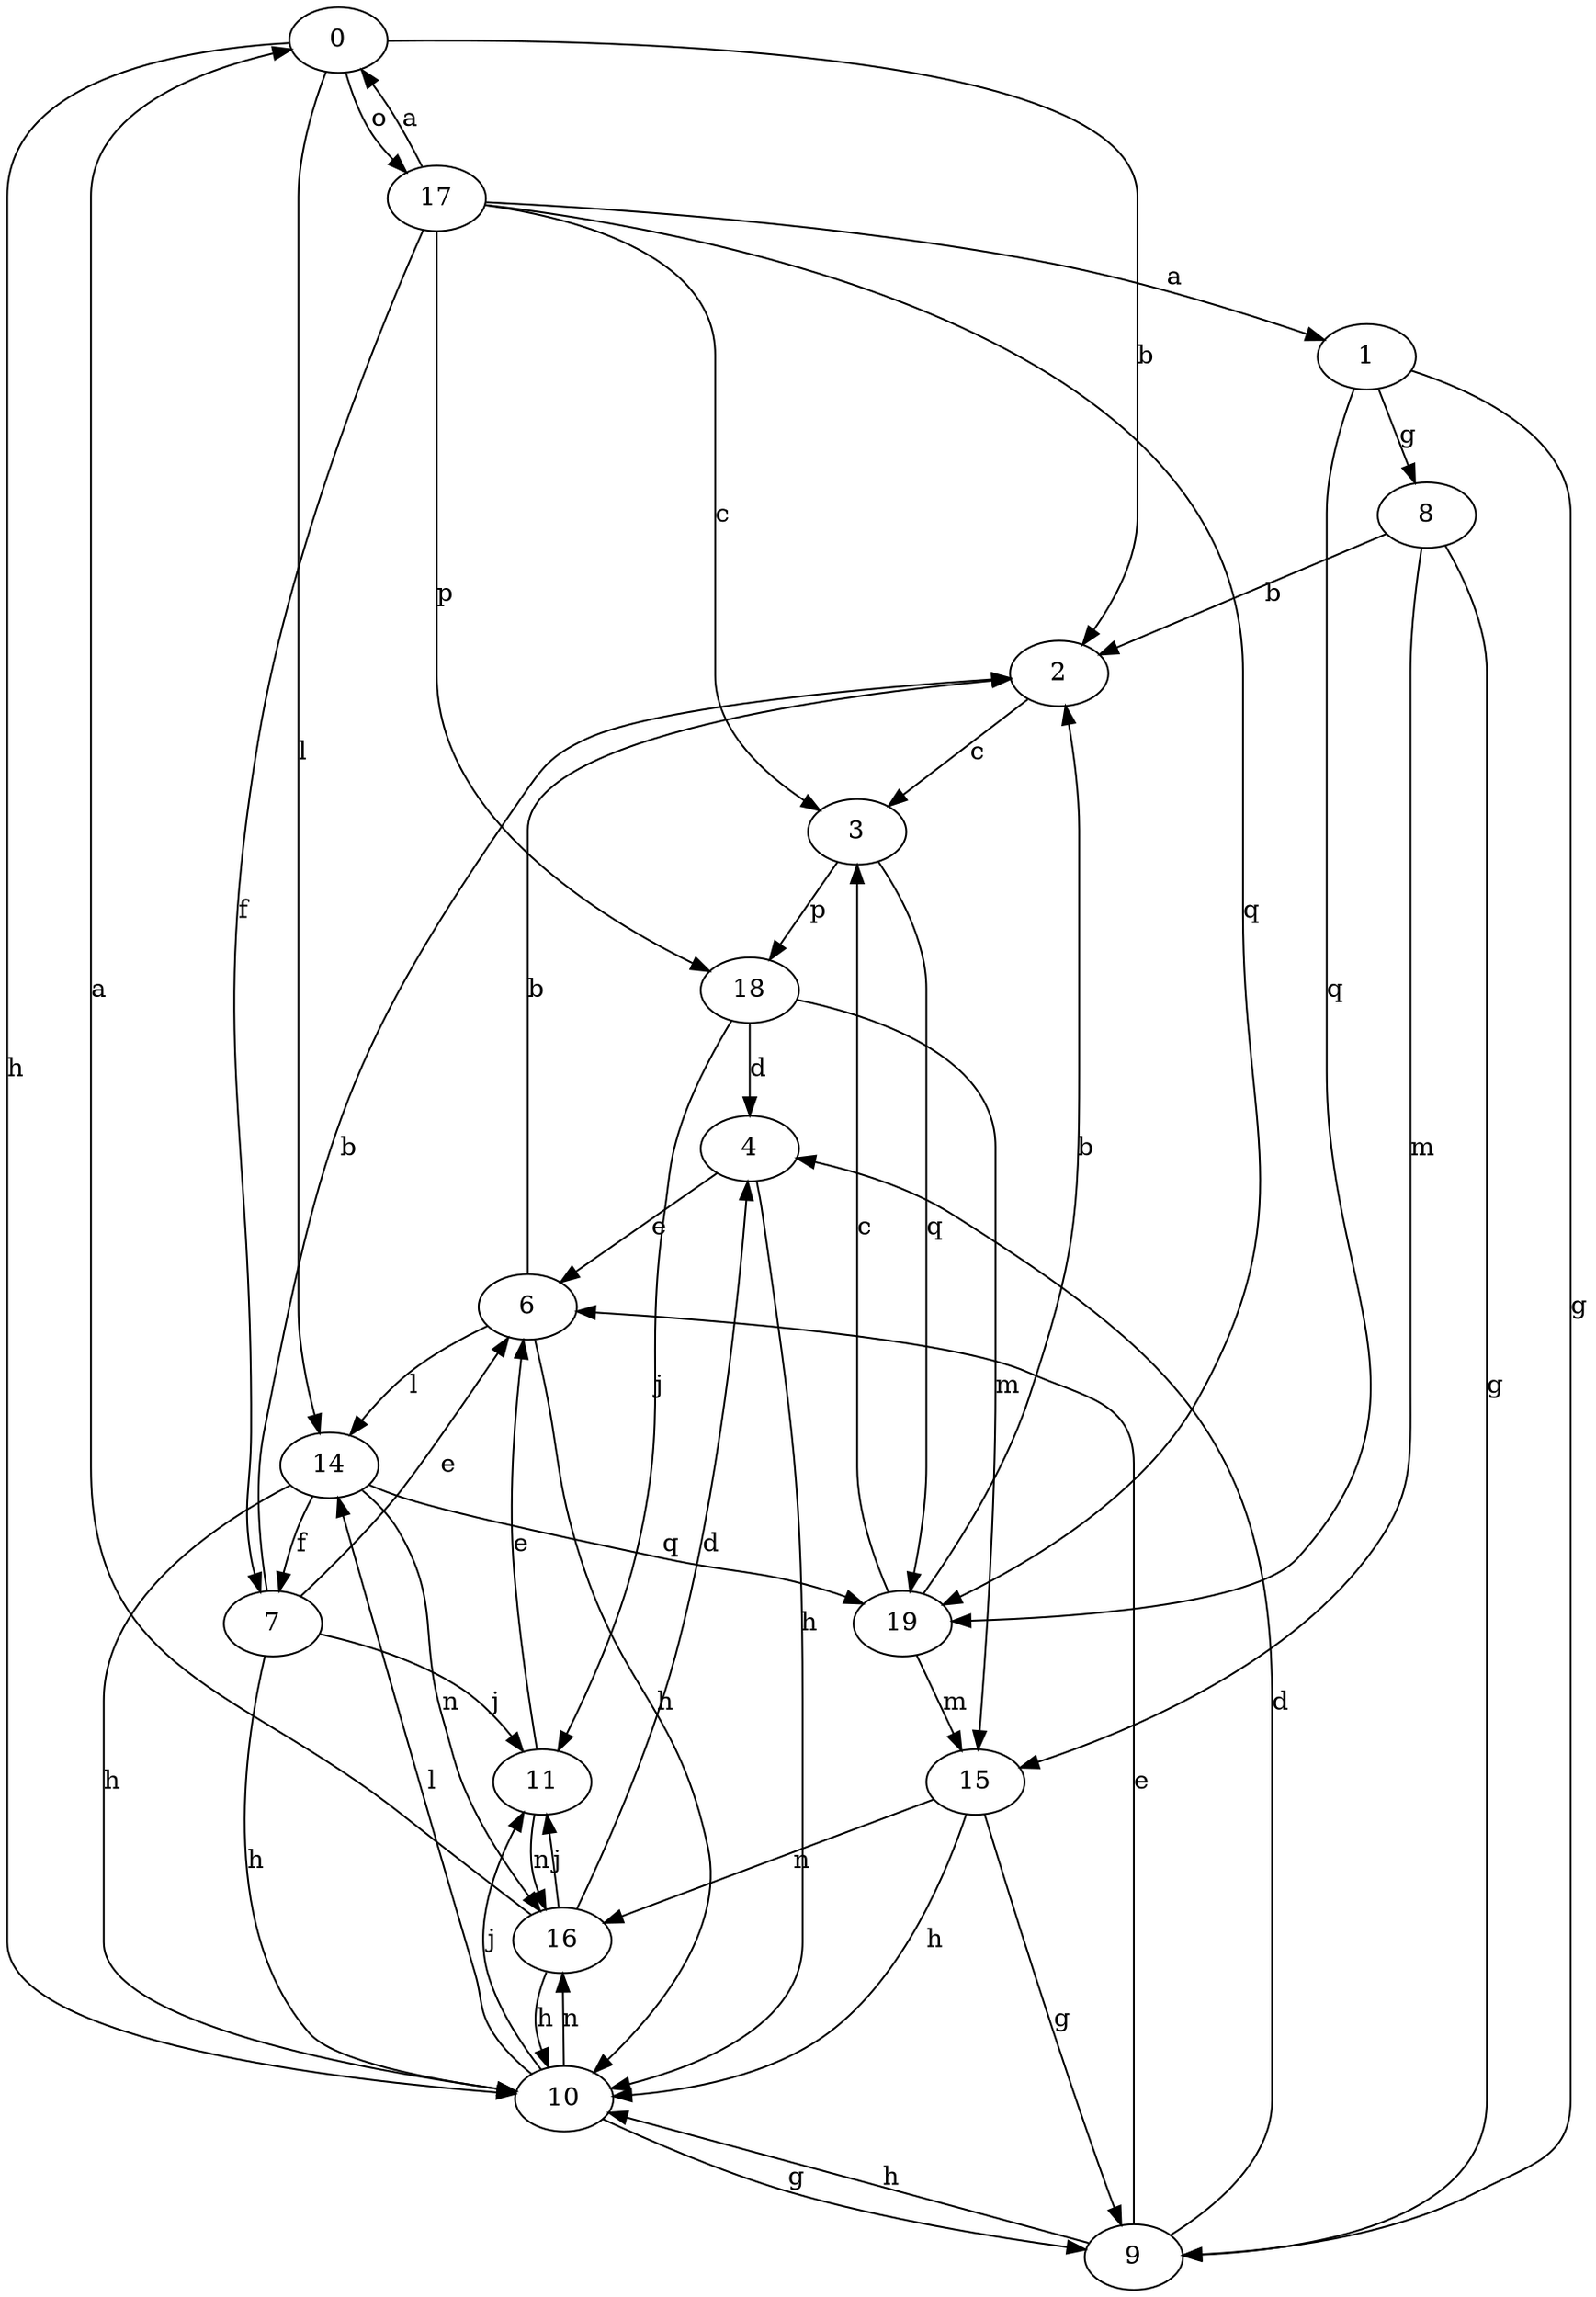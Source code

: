 strict digraph  {
0;
1;
2;
3;
4;
6;
7;
8;
9;
10;
11;
14;
15;
16;
17;
18;
19;
0 -> 2  [label=b];
0 -> 10  [label=h];
0 -> 14  [label=l];
0 -> 17  [label=o];
1 -> 8  [label=g];
1 -> 9  [label=g];
1 -> 19  [label=q];
2 -> 3  [label=c];
3 -> 18  [label=p];
3 -> 19  [label=q];
4 -> 6  [label=e];
4 -> 10  [label=h];
6 -> 2  [label=b];
6 -> 10  [label=h];
6 -> 14  [label=l];
7 -> 2  [label=b];
7 -> 6  [label=e];
7 -> 10  [label=h];
7 -> 11  [label=j];
8 -> 2  [label=b];
8 -> 9  [label=g];
8 -> 15  [label=m];
9 -> 4  [label=d];
9 -> 6  [label=e];
9 -> 10  [label=h];
10 -> 9  [label=g];
10 -> 11  [label=j];
10 -> 14  [label=l];
10 -> 16  [label=n];
11 -> 6  [label=e];
11 -> 16  [label=n];
14 -> 7  [label=f];
14 -> 10  [label=h];
14 -> 16  [label=n];
14 -> 19  [label=q];
15 -> 9  [label=g];
15 -> 10  [label=h];
15 -> 16  [label=n];
16 -> 0  [label=a];
16 -> 4  [label=d];
16 -> 10  [label=h];
16 -> 11  [label=j];
17 -> 0  [label=a];
17 -> 1  [label=a];
17 -> 3  [label=c];
17 -> 7  [label=f];
17 -> 18  [label=p];
17 -> 19  [label=q];
18 -> 4  [label=d];
18 -> 11  [label=j];
18 -> 15  [label=m];
19 -> 2  [label=b];
19 -> 3  [label=c];
19 -> 15  [label=m];
}
